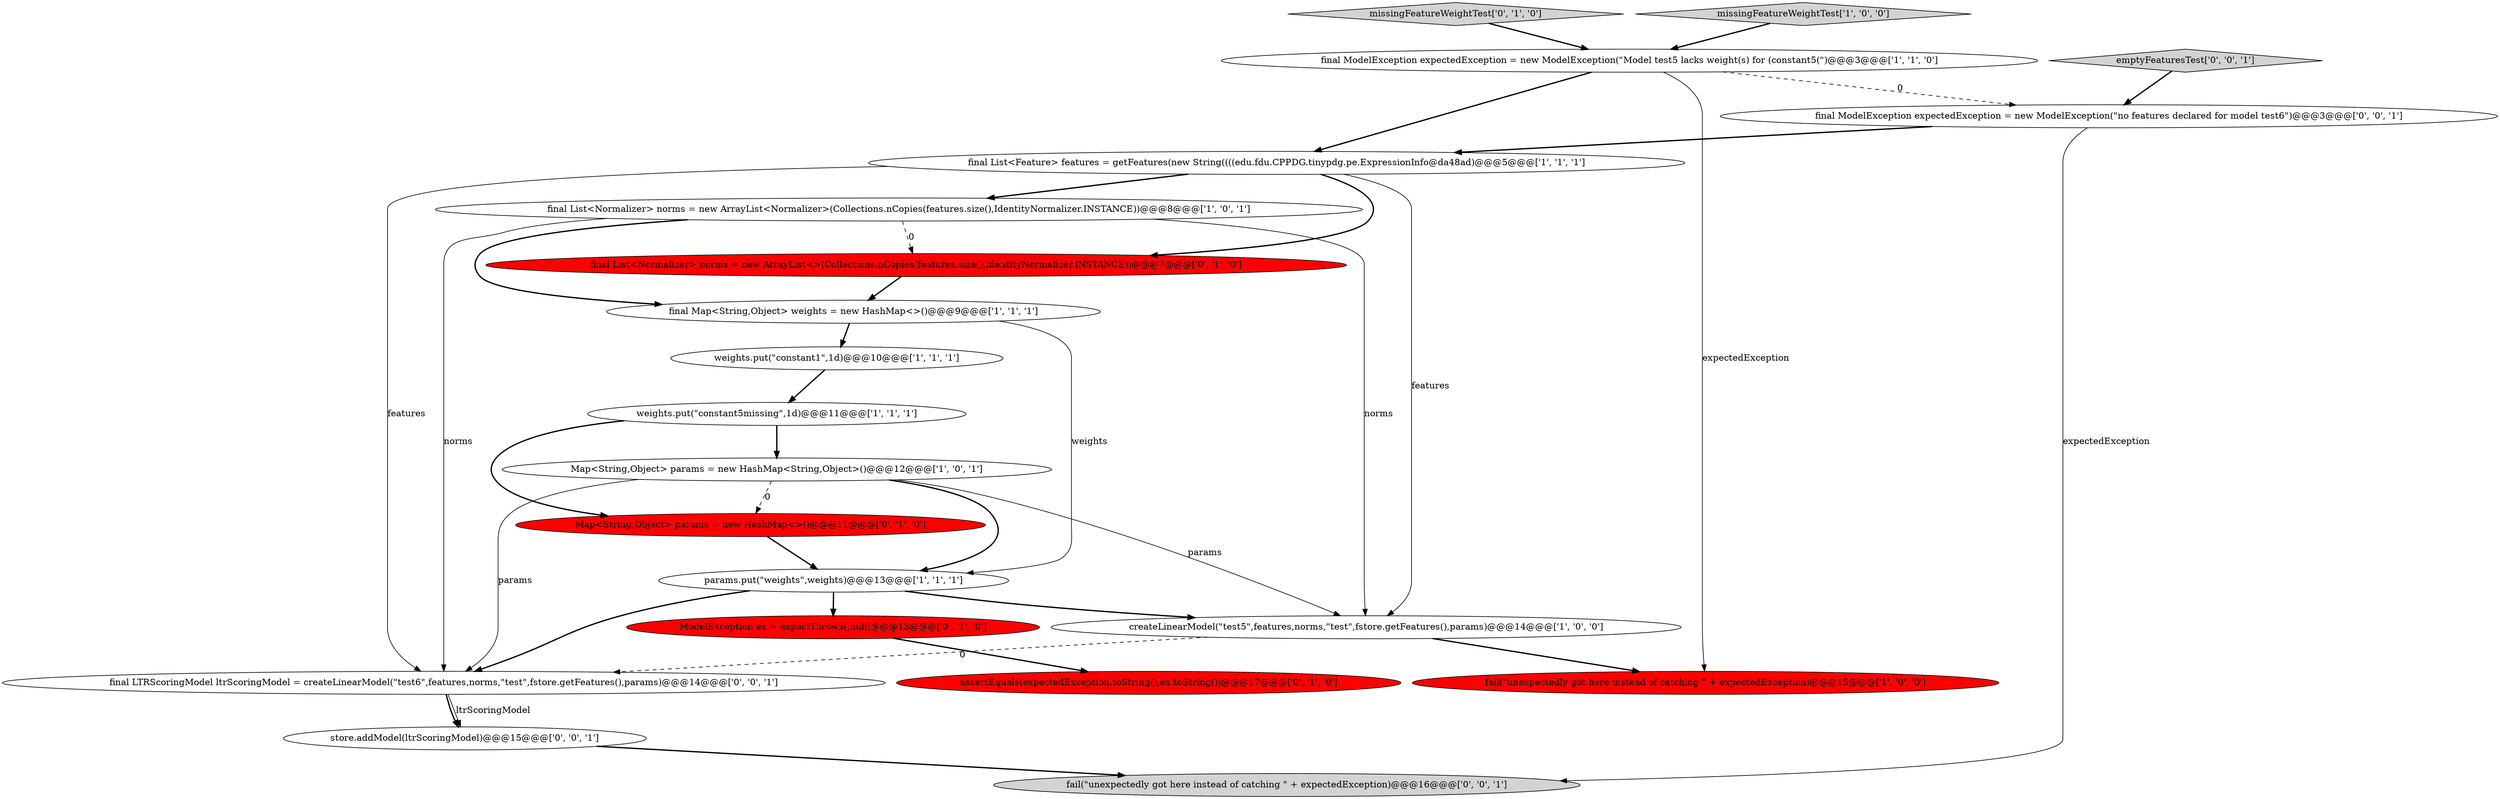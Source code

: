 digraph {
10 [style = filled, label = "Map<String,Object> params = new HashMap<String,Object>()@@@12@@@['1', '0', '1']", fillcolor = white, shape = ellipse image = "AAA0AAABBB1BBB"];
0 [style = filled, label = "final List<Normalizer> norms = new ArrayList<Normalizer>(Collections.nCopies(features.size(),IdentityNormalizer.INSTANCE))@@@8@@@['1', '0', '1']", fillcolor = white, shape = ellipse image = "AAA0AAABBB1BBB"];
5 [style = filled, label = "weights.put(\"constant1\",1d)@@@10@@@['1', '1', '1']", fillcolor = white, shape = ellipse image = "AAA0AAABBB1BBB"];
3 [style = filled, label = "final ModelException expectedException = new ModelException(\"Model test5 lacks weight(s) for (constant5(\")@@@3@@@['1', '1', '0']", fillcolor = white, shape = ellipse image = "AAA0AAABBB1BBB"];
11 [style = filled, label = "assertEquals(expectedException.toString(),ex.toString())@@@17@@@['0', '1', '0']", fillcolor = red, shape = ellipse image = "AAA1AAABBB2BBB"];
7 [style = filled, label = "createLinearModel(\"test5\",features,norms,\"test\",fstore.getFeatures(),params)@@@14@@@['1', '0', '0']", fillcolor = white, shape = ellipse image = "AAA0AAABBB1BBB"];
12 [style = filled, label = "final List<Normalizer> norms = new ArrayList<>(Collections.nCopies(features.size(),IdentityNormalizer.INSTANCE))@@@7@@@['0', '1', '0']", fillcolor = red, shape = ellipse image = "AAA1AAABBB2BBB"];
15 [style = filled, label = "missingFeatureWeightTest['0', '1', '0']", fillcolor = lightgray, shape = diamond image = "AAA0AAABBB2BBB"];
16 [style = filled, label = "store.addModel(ltrScoringModel)@@@15@@@['0', '0', '1']", fillcolor = white, shape = ellipse image = "AAA0AAABBB3BBB"];
8 [style = filled, label = "missingFeatureWeightTest['1', '0', '0']", fillcolor = lightgray, shape = diamond image = "AAA0AAABBB1BBB"];
18 [style = filled, label = "final LTRScoringModel ltrScoringModel = createLinearModel(\"test6\",features,norms,\"test\",fstore.getFeatures(),params)@@@14@@@['0', '0', '1']", fillcolor = white, shape = ellipse image = "AAA0AAABBB3BBB"];
19 [style = filled, label = "final ModelException expectedException = new ModelException(\"no features declared for model test6\")@@@3@@@['0', '0', '1']", fillcolor = white, shape = ellipse image = "AAA0AAABBB3BBB"];
20 [style = filled, label = "fail(\"unexpectedly got here instead of catching \" + expectedException)@@@16@@@['0', '0', '1']", fillcolor = lightgray, shape = ellipse image = "AAA0AAABBB3BBB"];
4 [style = filled, label = "params.put(\"weights\",weights)@@@13@@@['1', '1', '1']", fillcolor = white, shape = ellipse image = "AAA0AAABBB1BBB"];
9 [style = filled, label = "final Map<String,Object> weights = new HashMap<>()@@@9@@@['1', '1', '1']", fillcolor = white, shape = ellipse image = "AAA0AAABBB1BBB"];
2 [style = filled, label = "weights.put(\"constant5missing\",1d)@@@11@@@['1', '1', '1']", fillcolor = white, shape = ellipse image = "AAA0AAABBB1BBB"];
1 [style = filled, label = "fail(\"unexpectedly got here instead of catching \" + expectedException)@@@15@@@['1', '0', '0']", fillcolor = red, shape = ellipse image = "AAA1AAABBB1BBB"];
17 [style = filled, label = "emptyFeaturesTest['0', '0', '1']", fillcolor = lightgray, shape = diamond image = "AAA0AAABBB3BBB"];
13 [style = filled, label = "Map<String,Object> params = new HashMap<>()@@@11@@@['0', '1', '0']", fillcolor = red, shape = ellipse image = "AAA1AAABBB2BBB"];
14 [style = filled, label = "ModelException ex = expectThrows(,null)@@@13@@@['0', '1', '0']", fillcolor = red, shape = ellipse image = "AAA1AAABBB2BBB"];
6 [style = filled, label = "final List<Feature> features = getFeatures(new String((((edu.fdu.CPPDG.tinypdg.pe.ExpressionInfo@da48ad)@@@5@@@['1', '1', '1']", fillcolor = white, shape = ellipse image = "AAA0AAABBB1BBB"];
9->4 [style = solid, label="weights"];
0->9 [style = bold, label=""];
4->14 [style = bold, label=""];
3->1 [style = solid, label="expectedException"];
7->1 [style = bold, label=""];
0->7 [style = solid, label="norms"];
19->20 [style = solid, label="expectedException"];
0->18 [style = solid, label="norms"];
7->18 [style = dashed, label="0"];
8->3 [style = bold, label=""];
10->18 [style = solid, label="params"];
3->6 [style = bold, label=""];
4->18 [style = bold, label=""];
6->0 [style = bold, label=""];
0->12 [style = dashed, label="0"];
10->13 [style = dashed, label="0"];
6->7 [style = solid, label="features"];
2->10 [style = bold, label=""];
12->9 [style = bold, label=""];
15->3 [style = bold, label=""];
19->6 [style = bold, label=""];
17->19 [style = bold, label=""];
4->7 [style = bold, label=""];
2->13 [style = bold, label=""];
10->7 [style = solid, label="params"];
3->19 [style = dashed, label="0"];
5->2 [style = bold, label=""];
6->18 [style = solid, label="features"];
10->4 [style = bold, label=""];
9->5 [style = bold, label=""];
18->16 [style = solid, label="ltrScoringModel"];
16->20 [style = bold, label=""];
14->11 [style = bold, label=""];
6->12 [style = bold, label=""];
13->4 [style = bold, label=""];
18->16 [style = bold, label=""];
}
